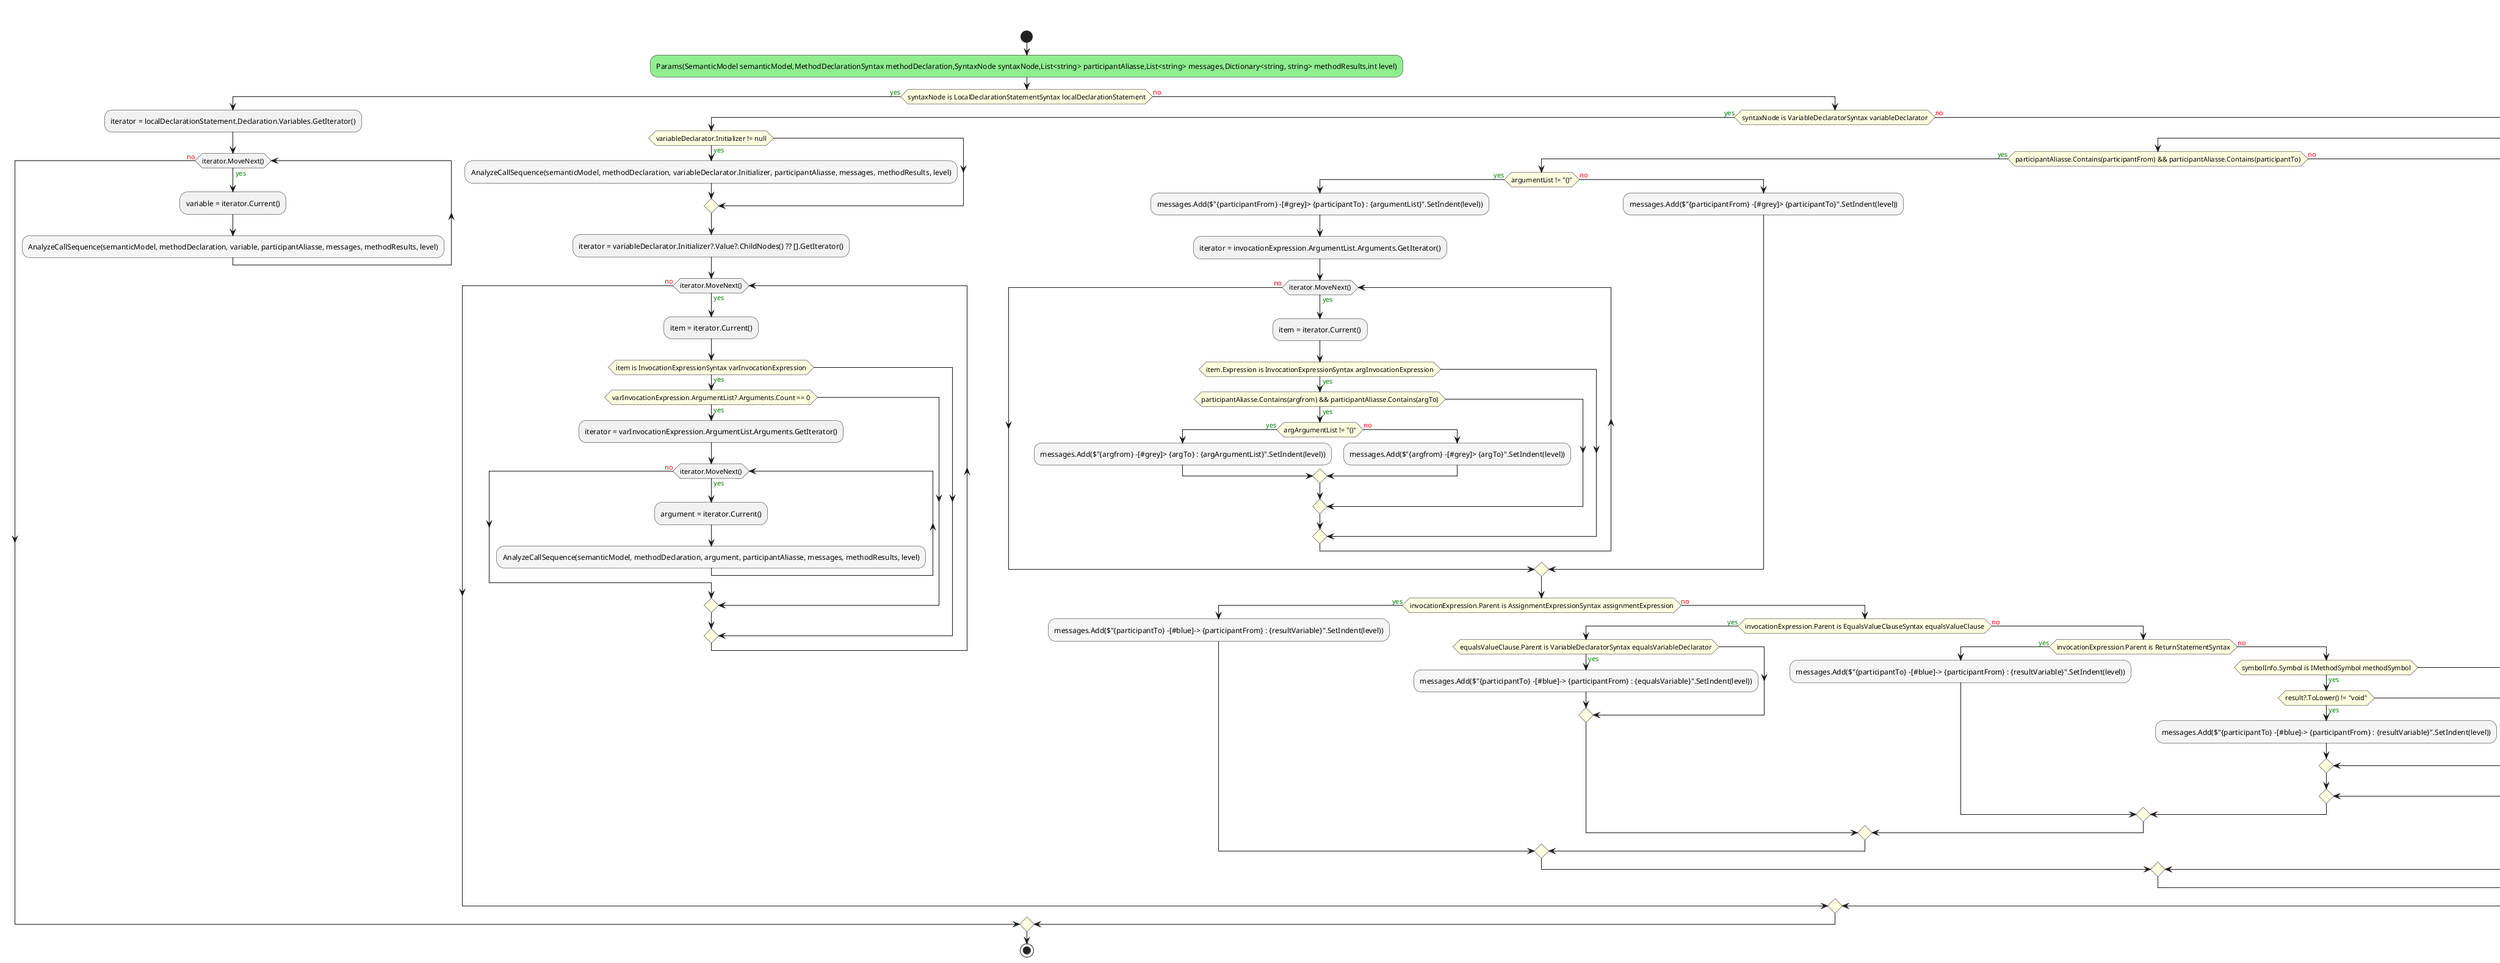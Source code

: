 @startuml DiagramCreator.AnalyzeCallSequence
title DiagramCreator.AnalyzeCallSequence
start
#LightGreen:Params(SemanticModel semanticModel,MethodDeclarationSyntax methodDeclaration,SyntaxNode syntaxNode,List<string> participantAliasse,List<string> messages,Dictionary<string, string> methodResults,int level);
#LightYellow:if (syntaxNode is LocalDeclarationStatementSyntax localDeclarationStatement) then (<color:green>yes)
  :iterator = localDeclarationStatement.Declaration.Variables.GetIterator();
  while (iterator.MoveNext()) is (<color:green>yes)
    :variable = iterator.Current();
        #WhiteSmoke:AnalyzeCallSequence(semanticModel, methodDeclaration, variable, participantAliasse, messages, methodResults, level);
  endwhile (<color:red>no)
  else (<color:red>no)
    #LightYellow:if (syntaxNode is VariableDeclaratorSyntax variableDeclarator) then (<color:green>yes)
      #LightYellow:if (variableDeclarator.Initializer != null) then (<color:green>yes)
        #WhiteSmoke:AnalyzeCallSequence(semanticModel, methodDeclaration, variableDeclarator.Initializer, participantAliasse, messages, methodResults, level);
      endif
      :iterator = variableDeclarator.Initializer?.Value?.ChildNodes() ?? [].GetIterator();
      while (iterator.MoveNext()) is (<color:green>yes)
        :item = iterator.Current();
                #LightYellow:if (item is InvocationExpressionSyntax varInvocationExpression) then (<color:green>yes)
                  #LightYellow:if (varInvocationExpression.ArgumentList?.Arguments.Count == 0) then (<color:green>yes)
                    :iterator = varInvocationExpression.ArgumentList.Arguments.GetIterator();
                    while (iterator.MoveNext()) is (<color:green>yes)
                      :argument = iterator.Current();
                                    #WhiteSmoke:AnalyzeCallSequence(semanticModel, methodDeclaration, argument, participantAliasse, messages, methodResults, level);
                    endwhile (<color:red>no)
                  endif
                endif
      endwhile (<color:red>no)
      else (<color:red>no)
        #LightYellow:if (syntaxNode is InvocationExpressionSyntax invocationExpression) then (<color:green>yes)
          #LightYellow:if (participantAliasse.Contains(participantFrom) && participantAliasse.Contains(participantTo)) then (<color:green>yes)
            #LightYellow:if (argumentList != "()") then (<color:green>yes)
              #WhiteSmoke:messages.Add($"{participantFrom} -[#grey]> {participantTo} : {argumentList}".SetIndent(level));
              :iterator = invocationExpression.ArgumentList.Arguments.GetIterator();
              while (iterator.MoveNext()) is (<color:green>yes)
                :item = iterator.Current();
                                #LightYellow:if (item.Expression is InvocationExpressionSyntax argInvocationExpression) then (<color:green>yes)
                                  #LightYellow:if (participantAliasse.Contains(argfrom) && participantAliasse.Contains(argTo)) then (<color:green>yes)
                                    #LightYellow:if (argArgumentList != "()") then (<color:green>yes)
                                      #WhiteSmoke:messages.Add($"{argfrom} -[#grey]> {argTo} : {argArgumentList}".SetIndent(level));
                                      else (<color:red>no)
                                        #WhiteSmoke:messages.Add($"{argfrom} -[#grey]> {argTo}".SetIndent(level));
                                    endif
                                  endif
                                endif
              endwhile (<color:red>no)
              else (<color:red>no)
                #WhiteSmoke:messages.Add($"{participantFrom} -[#grey]> {participantTo}".SetIndent(level));
            endif
            #LightYellow:if (invocationExpression.Parent is AssignmentExpressionSyntax assignmentExpression) then (<color:green>yes)
              #WhiteSmoke:messages.Add($"{participantTo} -[#blue]-> {participantFrom} : {resultVariable}".SetIndent(level));
              else (<color:red>no)
                #LightYellow:if (invocationExpression.Parent is EqualsValueClauseSyntax equalsValueClause) then (<color:green>yes)
                  #LightYellow:if (equalsValueClause.Parent is VariableDeclaratorSyntax equalsVariableDeclarator) then (<color:green>yes)
                    #WhiteSmoke:messages.Add($"{participantTo} -[#blue]-> {participantFrom} : {equalsVariable}".SetIndent(level));
                  endif
                  else (<color:red>no)
                    #LightYellow:if (invocationExpression.Parent is ReturnStatementSyntax) then (<color:green>yes)
                      #WhiteSmoke:messages.Add($"{participantTo} -[#blue]-> {participantFrom} : {resultVariable}".SetIndent(level));
                      else (<color:red>no)
                        #LightYellow:if (symbolInfo.Symbol is IMethodSymbol methodSymbol) then (<color:green>yes)
                          #LightYellow:if (result?.ToLower() != "void") then (<color:green>yes)
                            #WhiteSmoke:messages.Add($"{participantTo} -[#blue]-> {participantFrom} : {resultVariable}".SetIndent(level));
                          endif
                        endif
                    endif
                endif
            endif
            else (<color:red>no)
              :iterator = invocationExpression.ChildNodes().GetIterator();
              while (iterator.MoveNext()) is (<color:green>yes)
                :item = iterator.Current();
                                #WhiteSmoke:AnalyzeCallSequence(semanticModel, methodDeclaration, item, participantAliasse, messages, methodResults, level);
              endwhile (<color:red>no)
          endif
          else (<color:red>no)
            #LightYellow:if (syntaxNode is ExpressionStatementSyntax expressionStatement) then (<color:green>yes)
              #WhiteSmoke:AnalyzeCallSequence(semanticModel, methodDeclaration, expressionStatement.Expression, participantAliasse, messages, methodResults, level);
              else (<color:red>no)
                #LightYellow:if (syntaxNode is AssignmentExpressionSyntax assignmentExpression) then (<color:green>yes)
                  #LightYellow:if (assignmentExpression.Right is InvocationExpressionSyntax rightExpression) then (<color:green>yes)
                    #WhiteSmoke:AnalyzeCallSequence(semanticModel, methodDeclaration, rightExpression, participantAliasse, messages, methodResults, level);
                  endif
                  else (<color:red>no)
                    #LightYellow:if (syntaxNode is BinaryExpressionSyntax binaryExpression) then (<color:green>yes)
                      #WhiteSmoke:AnalyzeCallSequence(semanticModel, methodDeclaration, binaryExpression.Left, participantAliasse, messages, methodResults, level);
                      #WhiteSmoke:AnalyzeCallSequence(semanticModel, methodDeclaration, binaryExpression.Right, participantAliasse, messages, methodResults, level);
                      else (<color:red>no)
                        #LightYellow:if (syntaxNode is DoStatementSyntax doStatement && HasInvocationExpression(doStatement)) then (<color:green>yes)
                          :iterator = doStatement.ChildNodes().GetIterator();
                          while (iterator.MoveNext()) is (<color:green>yes)
                            :item = iterator.Current();
                                                        #WhiteSmoke:AnalyzeCallSequence(semanticModel, methodDeclaration, item, participantAliasse, innerMessages, methodResults, level + 1);
                          endwhile (<color:red>no)
                          #LightYellow:if (innerMessages.Count > 0) then (<color:green>yes)
                            #WhiteSmoke:messages.Add($"loop#LightCoral {doStatement.Condition}".SetIndent(level));
                            #WhiteSmoke:messages.AddRange(innerMessages);
                            #WhiteSmoke:messages.Add("end".SetIndent(level));
                          endif
                          else (<color:red>no)
                            #LightYellow:if (syntaxNode is WhileStatementSyntax whileStatement && HasInvocationExpression(whileStatement)) then (<color:green>yes)
                              :iterator = whileStatement.ChildNodes().GetIterator();
                              while (iterator.MoveNext()) is (<color:green>yes)
                                :item = iterator.Current();
                                                                #WhiteSmoke:AnalyzeCallSequence(semanticModel, methodDeclaration, item, participantAliasse, innerMessages, methodResults, level + 1);
                              endwhile (<color:red>no)
                              #LightYellow:if (innerMessages.Count > 0) then (<color:green>yes)
                                #WhiteSmoke:messages.Add($"loop#LightCoral {whileStatement.Condition}".SetIndent(level));
                                #WhiteSmoke:messages.AddRange(innerMessages);
                                #WhiteSmoke:messages.Add("end".SetIndent(level));
                              endif
                              else (<color:red>no)
                                #LightYellow:if (syntaxNode is ForStatementSyntax forStatement && HasInvocationExpression(forStatement)) then (<color:green>yes)
                                  :iterator = forStatement.ChildNodes().GetIterator();
                                  while (iterator.MoveNext()) is (<color:green>yes)
                                    :item = iterator.Current();
                                                                        #WhiteSmoke:AnalyzeCallSequence(semanticModel, methodDeclaration, item, participantAliasse, innerMessages, methodResults, level + 1);
                                  endwhile (<color:red>no)
                                  #LightYellow:if (innerMessages.Count > 0) then (<color:green>yes)
                                    #WhiteSmoke:messages.Add($"loop#LightCoral {forStatement.Condition}".SetIndent(level));
                                    #WhiteSmoke:messages.AddRange(innerMessages);
                                    #WhiteSmoke:messages.Add("end".SetIndent(level));
                                  endif
                                  else (<color:red>no)
                                    #LightYellow:if (syntaxNode is ForEachStatementSyntax forEachStatement && HasInvocationExpression(forEachStatement)) then (<color:green>yes)
                                      :iterator = forEachStatement.ChildNodes().GetIterator();
                                      while (iterator.MoveNext()) is (<color:green>yes)
                                        :item = iterator.Current();
                                                                                #WhiteSmoke:AnalyzeCallSequence(semanticModel, methodDeclaration, item, participantAliasse, innerMessages, methodResults, level + 1);
                                      endwhile (<color:red>no)
                                      #LightYellow:if (innerMessages.Count > 0) then (<color:green>yes)
                                        #WhiteSmoke:messages.Add($"loop#LightCoral {forEachStatement.Expression}".SetIndent(level));
                                        #WhiteSmoke:messages.AddRange(innerMessages);
                                        #WhiteSmoke:messages.Add("end".SetIndent(level));
                                      endif
                                      else (<color:red>no)
                                        #LightYellow:if (syntaxNode is IfStatementSyntax ifStatement && HasInvocationExpression(ifStatement)) then (<color:green>yes)
                                          :iterator = ifStatement.ChildNodes().GetIterator();
                                          while (iterator.MoveNext()) is (<color:green>yes)
                                            :item = iterator.Current();
                                                                                        #WhiteSmoke:AnalyzeCallSequence(semanticModel, methodDeclaration, item, participantAliasse, innerMessages, methodResults, level + 1);
                                          endwhile (<color:red>no)
                                          #LightYellow:if (innerMessages.Count > 0) then (<color:green>yes)
                                            #WhiteSmoke:messages.Add($"alt#LightBlue {ifStatement.Condition}".SetIndent(level));
                                            #WhiteSmoke:messages.AddRange(innerMessages);
                                            #WhiteSmoke:messages.Add("end".SetIndent(level));
                                          endif
                                          else (<color:red>no)
                                            #LightYellow:if (syntaxNode is ElseClauseSyntax elseClause && HasInvocationExpression(elseClause)) then (<color:green>yes)
                                              #WhiteSmoke:messages.Add($"else".SetIndent(level));
                                              :iterator = elseClause.ChildNodes().GetIterator();
                                              while (iterator.MoveNext()) is (<color:green>yes)
                                                :item = iterator.Current();
                                                                                                #WhiteSmoke:AnalyzeCallSequence(semanticModel, methodDeclaration, item, participantAliasse, messages, methodResults, level + 1);
                                              endwhile (<color:red>no)
                                              else (<color:red>no)
                                                :iterator = syntaxNode.ChildNodes().GetIterator();
                                                while (iterator.MoveNext()) is (<color:green>yes)
                                                  :item = iterator.Current();
                                                                                                    #WhiteSmoke:AnalyzeCallSequence(semanticModel, methodDeclaration, item, participantAliasse, messages, methodResults, level);
                                                endwhile (<color:red>no)
                                            endif
                                        endif
                                    endif
                                endif
                            endif
                        endif
                    endif
                endif
            endif
        endif
    endif
endif
stop
@enduml
